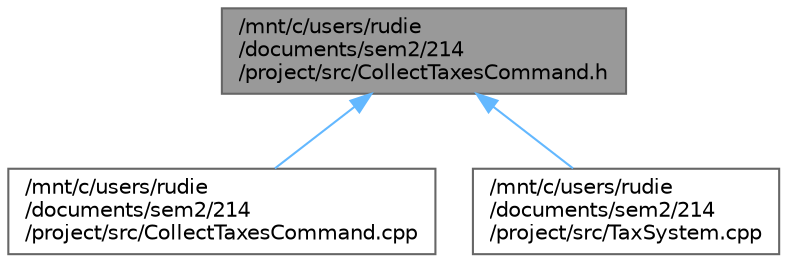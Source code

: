 digraph "/mnt/c/users/rudie/documents/sem2/214/project/src/CollectTaxesCommand.h"
{
 // LATEX_PDF_SIZE
  bgcolor="transparent";
  edge [fontname=Helvetica,fontsize=10,labelfontname=Helvetica,labelfontsize=10];
  node [fontname=Helvetica,fontsize=10,shape=box,height=0.2,width=0.4];
  Node1 [id="Node000001",label="/mnt/c/users/rudie\l/documents/sem2/214\l/project/src/CollectTaxesCommand.h",height=0.2,width=0.4,color="gray40", fillcolor="grey60", style="filled", fontcolor="black",tooltip="Declaration of the CollectTaxesCommand class."];
  Node1 -> Node2 [id="edge3_Node000001_Node000002",dir="back",color="steelblue1",style="solid",tooltip=" "];
  Node2 [id="Node000002",label="/mnt/c/users/rudie\l/documents/sem2/214\l/project/src/CollectTaxesCommand.cpp",height=0.2,width=0.4,color="grey40", fillcolor="white", style="filled",URL="$CollectTaxesCommand_8cpp.html",tooltip="Implementation of the CollectTaxesCommand class."];
  Node1 -> Node3 [id="edge4_Node000001_Node000003",dir="back",color="steelblue1",style="solid",tooltip=" "];
  Node3 [id="Node000003",label="/mnt/c/users/rudie\l/documents/sem2/214\l/project/src/TaxSystem.cpp",height=0.2,width=0.4,color="grey40", fillcolor="white", style="filled",URL="$TaxSystem_8cpp.html",tooltip="Implementation of the TaxSystem class."];
}
